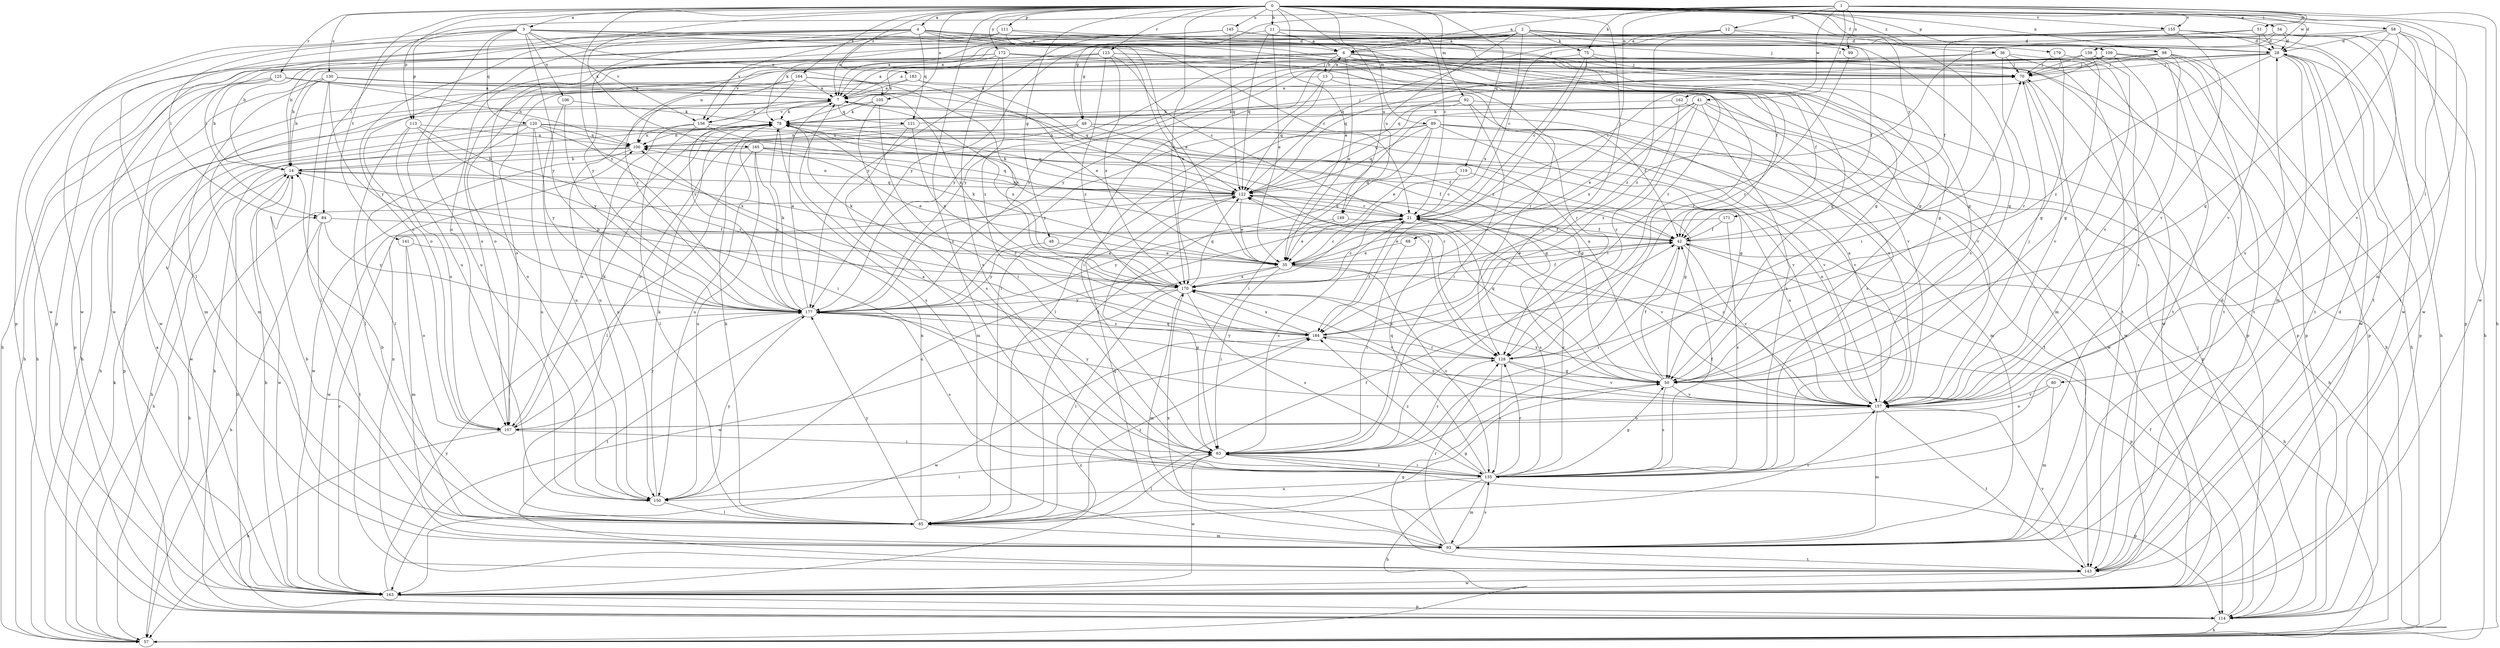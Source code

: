strict digraph  {
0;
1;
2;
3;
4;
6;
7;
11;
12;
13;
14;
21;
28;
34;
35;
36;
41;
42;
48;
49;
50;
51;
57;
58;
63;
68;
70;
75;
78;
80;
84;
85;
89;
92;
93;
98;
99;
100;
105;
106;
107;
109;
111;
113;
114;
119;
120;
121;
122;
123;
125;
128;
130;
135;
141;
143;
145;
149;
150;
155;
156;
157;
159;
162;
163;
164;
165;
170;
171;
172;
177;
179;
183;
184;
0 -> 3  [label=a];
0 -> 4  [label=a];
0 -> 11  [label=b];
0 -> 21  [label=c];
0 -> 28  [label=d];
0 -> 34  [label=e];
0 -> 35  [label=e];
0 -> 36  [label=f];
0 -> 48  [label=g];
0 -> 58  [label=i];
0 -> 63  [label=i];
0 -> 80  [label=l];
0 -> 89  [label=m];
0 -> 92  [label=m];
0 -> 93  [label=m];
0 -> 98  [label=n];
0 -> 105  [label=o];
0 -> 109  [label=p];
0 -> 111  [label=p];
0 -> 113  [label=p];
0 -> 119  [label=q];
0 -> 123  [label=r];
0 -> 125  [label=r];
0 -> 130  [label=s];
0 -> 135  [label=s];
0 -> 141  [label=t];
0 -> 145  [label=u];
0 -> 149  [label=u];
0 -> 155  [label=v];
0 -> 164  [label=x];
0 -> 165  [label=x];
0 -> 170  [label=x];
0 -> 171  [label=y];
0 -> 172  [label=y];
0 -> 177  [label=y];
0 -> 179  [label=z];
0 -> 183  [label=z];
1 -> 6  [label=a];
1 -> 12  [label=b];
1 -> 41  [label=f];
1 -> 49  [label=g];
1 -> 51  [label=h];
1 -> 57  [label=h];
1 -> 68  [label=j];
1 -> 75  [label=k];
1 -> 84  [label=l];
1 -> 99  [label=n];
1 -> 155  [label=v];
1 -> 159  [label=w];
1 -> 162  [label=w];
1 -> 163  [label=w];
2 -> 6  [label=a];
2 -> 21  [label=c];
2 -> 49  [label=g];
2 -> 57  [label=h];
2 -> 75  [label=k];
2 -> 99  [label=n];
2 -> 135  [label=s];
2 -> 143  [label=t];
2 -> 149  [label=u];
2 -> 163  [label=w];
2 -> 177  [label=y];
3 -> 28  [label=d];
3 -> 42  [label=f];
3 -> 84  [label=l];
3 -> 105  [label=o];
3 -> 106  [label=o];
3 -> 113  [label=p];
3 -> 120  [label=q];
3 -> 128  [label=r];
3 -> 150  [label=u];
3 -> 156  [label=v];
3 -> 163  [label=w];
3 -> 177  [label=y];
4 -> 6  [label=a];
4 -> 35  [label=e];
4 -> 50  [label=g];
4 -> 70  [label=j];
4 -> 84  [label=l];
4 -> 85  [label=l];
4 -> 107  [label=o];
4 -> 114  [label=p];
4 -> 121  [label=q];
4 -> 128  [label=r];
4 -> 156  [label=v];
4 -> 170  [label=x];
4 -> 177  [label=y];
6 -> 13  [label=b];
6 -> 14  [label=b];
6 -> 35  [label=e];
6 -> 42  [label=f];
6 -> 50  [label=g];
6 -> 57  [label=h];
6 -> 114  [label=p];
6 -> 156  [label=v];
6 -> 163  [label=w];
7 -> 78  [label=k];
7 -> 121  [label=q];
7 -> 150  [label=u];
7 -> 156  [label=v];
7 -> 170  [label=x];
11 -> 6  [label=a];
11 -> 28  [label=d];
11 -> 35  [label=e];
11 -> 50  [label=g];
11 -> 122  [label=q];
11 -> 177  [label=y];
12 -> 6  [label=a];
12 -> 42  [label=f];
12 -> 50  [label=g];
12 -> 122  [label=q];
12 -> 184  [label=z];
13 -> 6  [label=a];
13 -> 7  [label=a];
13 -> 63  [label=i];
13 -> 93  [label=m];
13 -> 122  [label=q];
13 -> 128  [label=r];
14 -> 57  [label=h];
14 -> 122  [label=q];
14 -> 163  [label=w];
14 -> 184  [label=z];
21 -> 42  [label=f];
21 -> 100  [label=n];
21 -> 122  [label=q];
21 -> 135  [label=s];
21 -> 150  [label=u];
21 -> 157  [label=v];
21 -> 184  [label=z];
28 -> 70  [label=j];
28 -> 85  [label=l];
28 -> 93  [label=m];
28 -> 100  [label=n];
28 -> 114  [label=p];
28 -> 143  [label=t];
28 -> 163  [label=w];
28 -> 184  [label=z];
34 -> 7  [label=a];
34 -> 28  [label=d];
34 -> 57  [label=h];
34 -> 157  [label=v];
34 -> 184  [label=z];
35 -> 21  [label=c];
35 -> 42  [label=f];
35 -> 63  [label=i];
35 -> 78  [label=k];
35 -> 114  [label=p];
35 -> 135  [label=s];
35 -> 163  [label=w];
35 -> 170  [label=x];
36 -> 70  [label=j];
36 -> 114  [label=p];
36 -> 122  [label=q];
36 -> 128  [label=r];
36 -> 143  [label=t];
36 -> 177  [label=y];
41 -> 35  [label=e];
41 -> 78  [label=k];
41 -> 85  [label=l];
41 -> 114  [label=p];
41 -> 128  [label=r];
41 -> 135  [label=s];
41 -> 163  [label=w];
41 -> 170  [label=x];
42 -> 35  [label=e];
42 -> 57  [label=h];
42 -> 63  [label=i];
42 -> 70  [label=j];
42 -> 157  [label=v];
48 -> 35  [label=e];
48 -> 177  [label=y];
49 -> 42  [label=f];
49 -> 57  [label=h];
49 -> 100  [label=n];
49 -> 107  [label=o];
49 -> 150  [label=u];
49 -> 157  [label=v];
50 -> 7  [label=a];
50 -> 42  [label=f];
50 -> 122  [label=q];
50 -> 135  [label=s];
50 -> 157  [label=v];
51 -> 7  [label=a];
51 -> 28  [label=d];
51 -> 63  [label=i];
51 -> 157  [label=v];
57 -> 78  [label=k];
58 -> 28  [label=d];
58 -> 50  [label=g];
58 -> 114  [label=p];
58 -> 135  [label=s];
58 -> 143  [label=t];
58 -> 163  [label=w];
58 -> 170  [label=x];
63 -> 7  [label=a];
63 -> 21  [label=c];
63 -> 85  [label=l];
63 -> 114  [label=p];
63 -> 122  [label=q];
63 -> 128  [label=r];
63 -> 135  [label=s];
63 -> 163  [label=w];
68 -> 35  [label=e];
68 -> 63  [label=i];
70 -> 7  [label=a];
70 -> 157  [label=v];
70 -> 163  [label=w];
75 -> 21  [label=c];
75 -> 70  [label=j];
75 -> 163  [label=w];
75 -> 177  [label=y];
75 -> 184  [label=z];
78 -> 100  [label=n];
78 -> 107  [label=o];
78 -> 122  [label=q];
78 -> 135  [label=s];
78 -> 157  [label=v];
80 -> 93  [label=m];
80 -> 107  [label=o];
80 -> 157  [label=v];
84 -> 42  [label=f];
84 -> 57  [label=h];
84 -> 143  [label=t];
84 -> 177  [label=y];
85 -> 14  [label=b];
85 -> 42  [label=f];
85 -> 50  [label=g];
85 -> 78  [label=k];
85 -> 93  [label=m];
85 -> 100  [label=n];
85 -> 157  [label=v];
85 -> 177  [label=y];
85 -> 184  [label=z];
89 -> 35  [label=e];
89 -> 50  [label=g];
89 -> 63  [label=i];
89 -> 93  [label=m];
89 -> 100  [label=n];
89 -> 122  [label=q];
89 -> 143  [label=t];
89 -> 157  [label=v];
89 -> 177  [label=y];
92 -> 42  [label=f];
92 -> 63  [label=i];
92 -> 78  [label=k];
92 -> 85  [label=l];
92 -> 122  [label=q];
92 -> 157  [label=v];
93 -> 14  [label=b];
93 -> 28  [label=d];
93 -> 122  [label=q];
93 -> 128  [label=r];
93 -> 135  [label=s];
93 -> 143  [label=t];
93 -> 170  [label=x];
98 -> 57  [label=h];
98 -> 70  [label=j];
98 -> 107  [label=o];
98 -> 114  [label=p];
98 -> 143  [label=t];
98 -> 157  [label=v];
98 -> 177  [label=y];
99 -> 63  [label=i];
100 -> 14  [label=b];
100 -> 57  [label=h];
100 -> 163  [label=w];
105 -> 57  [label=h];
105 -> 63  [label=i];
105 -> 78  [label=k];
105 -> 135  [label=s];
106 -> 78  [label=k];
106 -> 150  [label=u];
106 -> 177  [label=y];
107 -> 57  [label=h];
107 -> 63  [label=i];
107 -> 78  [label=k];
107 -> 177  [label=y];
109 -> 7  [label=a];
109 -> 21  [label=c];
109 -> 70  [label=j];
109 -> 114  [label=p];
109 -> 122  [label=q];
109 -> 143  [label=t];
109 -> 157  [label=v];
111 -> 7  [label=a];
111 -> 21  [label=c];
111 -> 28  [label=d];
111 -> 50  [label=g];
111 -> 150  [label=u];
111 -> 163  [label=w];
113 -> 63  [label=i];
113 -> 85  [label=l];
113 -> 100  [label=n];
113 -> 107  [label=o];
113 -> 184  [label=z];
114 -> 14  [label=b];
114 -> 42  [label=f];
114 -> 57  [label=h];
114 -> 70  [label=j];
114 -> 78  [label=k];
119 -> 21  [label=c];
119 -> 50  [label=g];
119 -> 122  [label=q];
120 -> 50  [label=g];
120 -> 85  [label=l];
120 -> 100  [label=n];
120 -> 114  [label=p];
120 -> 128  [label=r];
120 -> 150  [label=u];
120 -> 163  [label=w];
120 -> 170  [label=x];
120 -> 177  [label=y];
121 -> 70  [label=j];
121 -> 93  [label=m];
121 -> 100  [label=n];
121 -> 170  [label=x];
122 -> 21  [label=c];
122 -> 35  [label=e];
122 -> 57  [label=h];
122 -> 78  [label=k];
122 -> 100  [label=n];
122 -> 163  [label=w];
122 -> 157  [label=u];
123 -> 21  [label=c];
123 -> 57  [label=h];
123 -> 70  [label=j];
123 -> 78  [label=k];
123 -> 107  [label=o];
123 -> 128  [label=r];
123 -> 170  [label=x];
123 -> 184  [label=z];
125 -> 7  [label=a];
125 -> 14  [label=b];
125 -> 57  [label=h];
125 -> 100  [label=n];
125 -> 114  [label=p];
125 -> 170  [label=x];
128 -> 50  [label=g];
128 -> 135  [label=s];
128 -> 157  [label=v];
128 -> 170  [label=x];
128 -> 177  [label=y];
130 -> 7  [label=a];
130 -> 14  [label=b];
130 -> 57  [label=h];
130 -> 85  [label=l];
130 -> 93  [label=m];
130 -> 122  [label=q];
130 -> 157  [label=v];
130 -> 177  [label=y];
135 -> 21  [label=c];
135 -> 42  [label=f];
135 -> 50  [label=g];
135 -> 57  [label=h];
135 -> 63  [label=i];
135 -> 93  [label=m];
135 -> 122  [label=q];
135 -> 128  [label=r];
135 -> 150  [label=u];
135 -> 184  [label=z];
141 -> 35  [label=e];
141 -> 93  [label=m];
141 -> 107  [label=o];
143 -> 28  [label=d];
143 -> 50  [label=g];
143 -> 100  [label=n];
143 -> 157  [label=v];
143 -> 163  [label=w];
145 -> 14  [label=b];
145 -> 28  [label=d];
145 -> 50  [label=g];
145 -> 70  [label=j];
145 -> 78  [label=k];
145 -> 114  [label=p];
145 -> 122  [label=q];
149 -> 35  [label=e];
149 -> 42  [label=f];
149 -> 177  [label=y];
150 -> 63  [label=i];
150 -> 78  [label=k];
150 -> 85  [label=l];
150 -> 177  [label=y];
155 -> 14  [label=b];
155 -> 28  [label=d];
155 -> 42  [label=f];
155 -> 107  [label=o];
155 -> 157  [label=v];
155 -> 163  [label=w];
156 -> 7  [label=a];
156 -> 50  [label=g];
156 -> 85  [label=l];
156 -> 100  [label=n];
156 -> 128  [label=r];
156 -> 150  [label=u];
157 -> 7  [label=a];
157 -> 21  [label=c];
157 -> 70  [label=j];
157 -> 93  [label=m];
157 -> 100  [label=n];
157 -> 107  [label=o];
157 -> 143  [label=t];
157 -> 170  [label=x];
157 -> 177  [label=y];
157 -> 184  [label=z];
159 -> 50  [label=g];
159 -> 70  [label=j];
159 -> 107  [label=o];
159 -> 143  [label=t];
159 -> 157  [label=v];
159 -> 177  [label=y];
162 -> 78  [label=k];
162 -> 135  [label=s];
162 -> 184  [label=z];
163 -> 7  [label=a];
163 -> 14  [label=b];
163 -> 21  [label=c];
163 -> 114  [label=p];
163 -> 177  [label=y];
163 -> 184  [label=z];
164 -> 7  [label=a];
164 -> 35  [label=e];
164 -> 57  [label=h];
164 -> 93  [label=m];
164 -> 170  [label=x];
164 -> 177  [label=y];
165 -> 14  [label=b];
165 -> 35  [label=e];
165 -> 42  [label=f];
165 -> 85  [label=l];
165 -> 122  [label=q];
165 -> 150  [label=u];
165 -> 177  [label=y];
170 -> 14  [label=b];
170 -> 21  [label=c];
170 -> 42  [label=f];
170 -> 78  [label=k];
170 -> 85  [label=l];
170 -> 93  [label=m];
170 -> 122  [label=q];
170 -> 135  [label=s];
170 -> 157  [label=v];
170 -> 177  [label=y];
171 -> 35  [label=e];
171 -> 42  [label=f];
171 -> 135  [label=s];
172 -> 7  [label=a];
172 -> 70  [label=j];
172 -> 128  [label=r];
172 -> 135  [label=s];
172 -> 150  [label=u];
172 -> 177  [label=y];
172 -> 184  [label=z];
177 -> 7  [label=a];
177 -> 50  [label=g];
177 -> 78  [label=k];
177 -> 135  [label=s];
177 -> 143  [label=t];
177 -> 184  [label=z];
179 -> 50  [label=g];
179 -> 70  [label=j];
179 -> 135  [label=s];
183 -> 7  [label=a];
183 -> 107  [label=o];
183 -> 122  [label=q];
183 -> 157  [label=v];
184 -> 128  [label=r];
184 -> 163  [label=w];
184 -> 170  [label=x];
}

